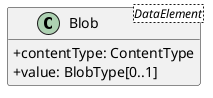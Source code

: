 @startuml
skinparam classAttributeIconSize 0
hide methods

class Blob<DataElement> {
  +contentType: ContentType 
  +value: BlobType[0..1] 
}
@enduml
